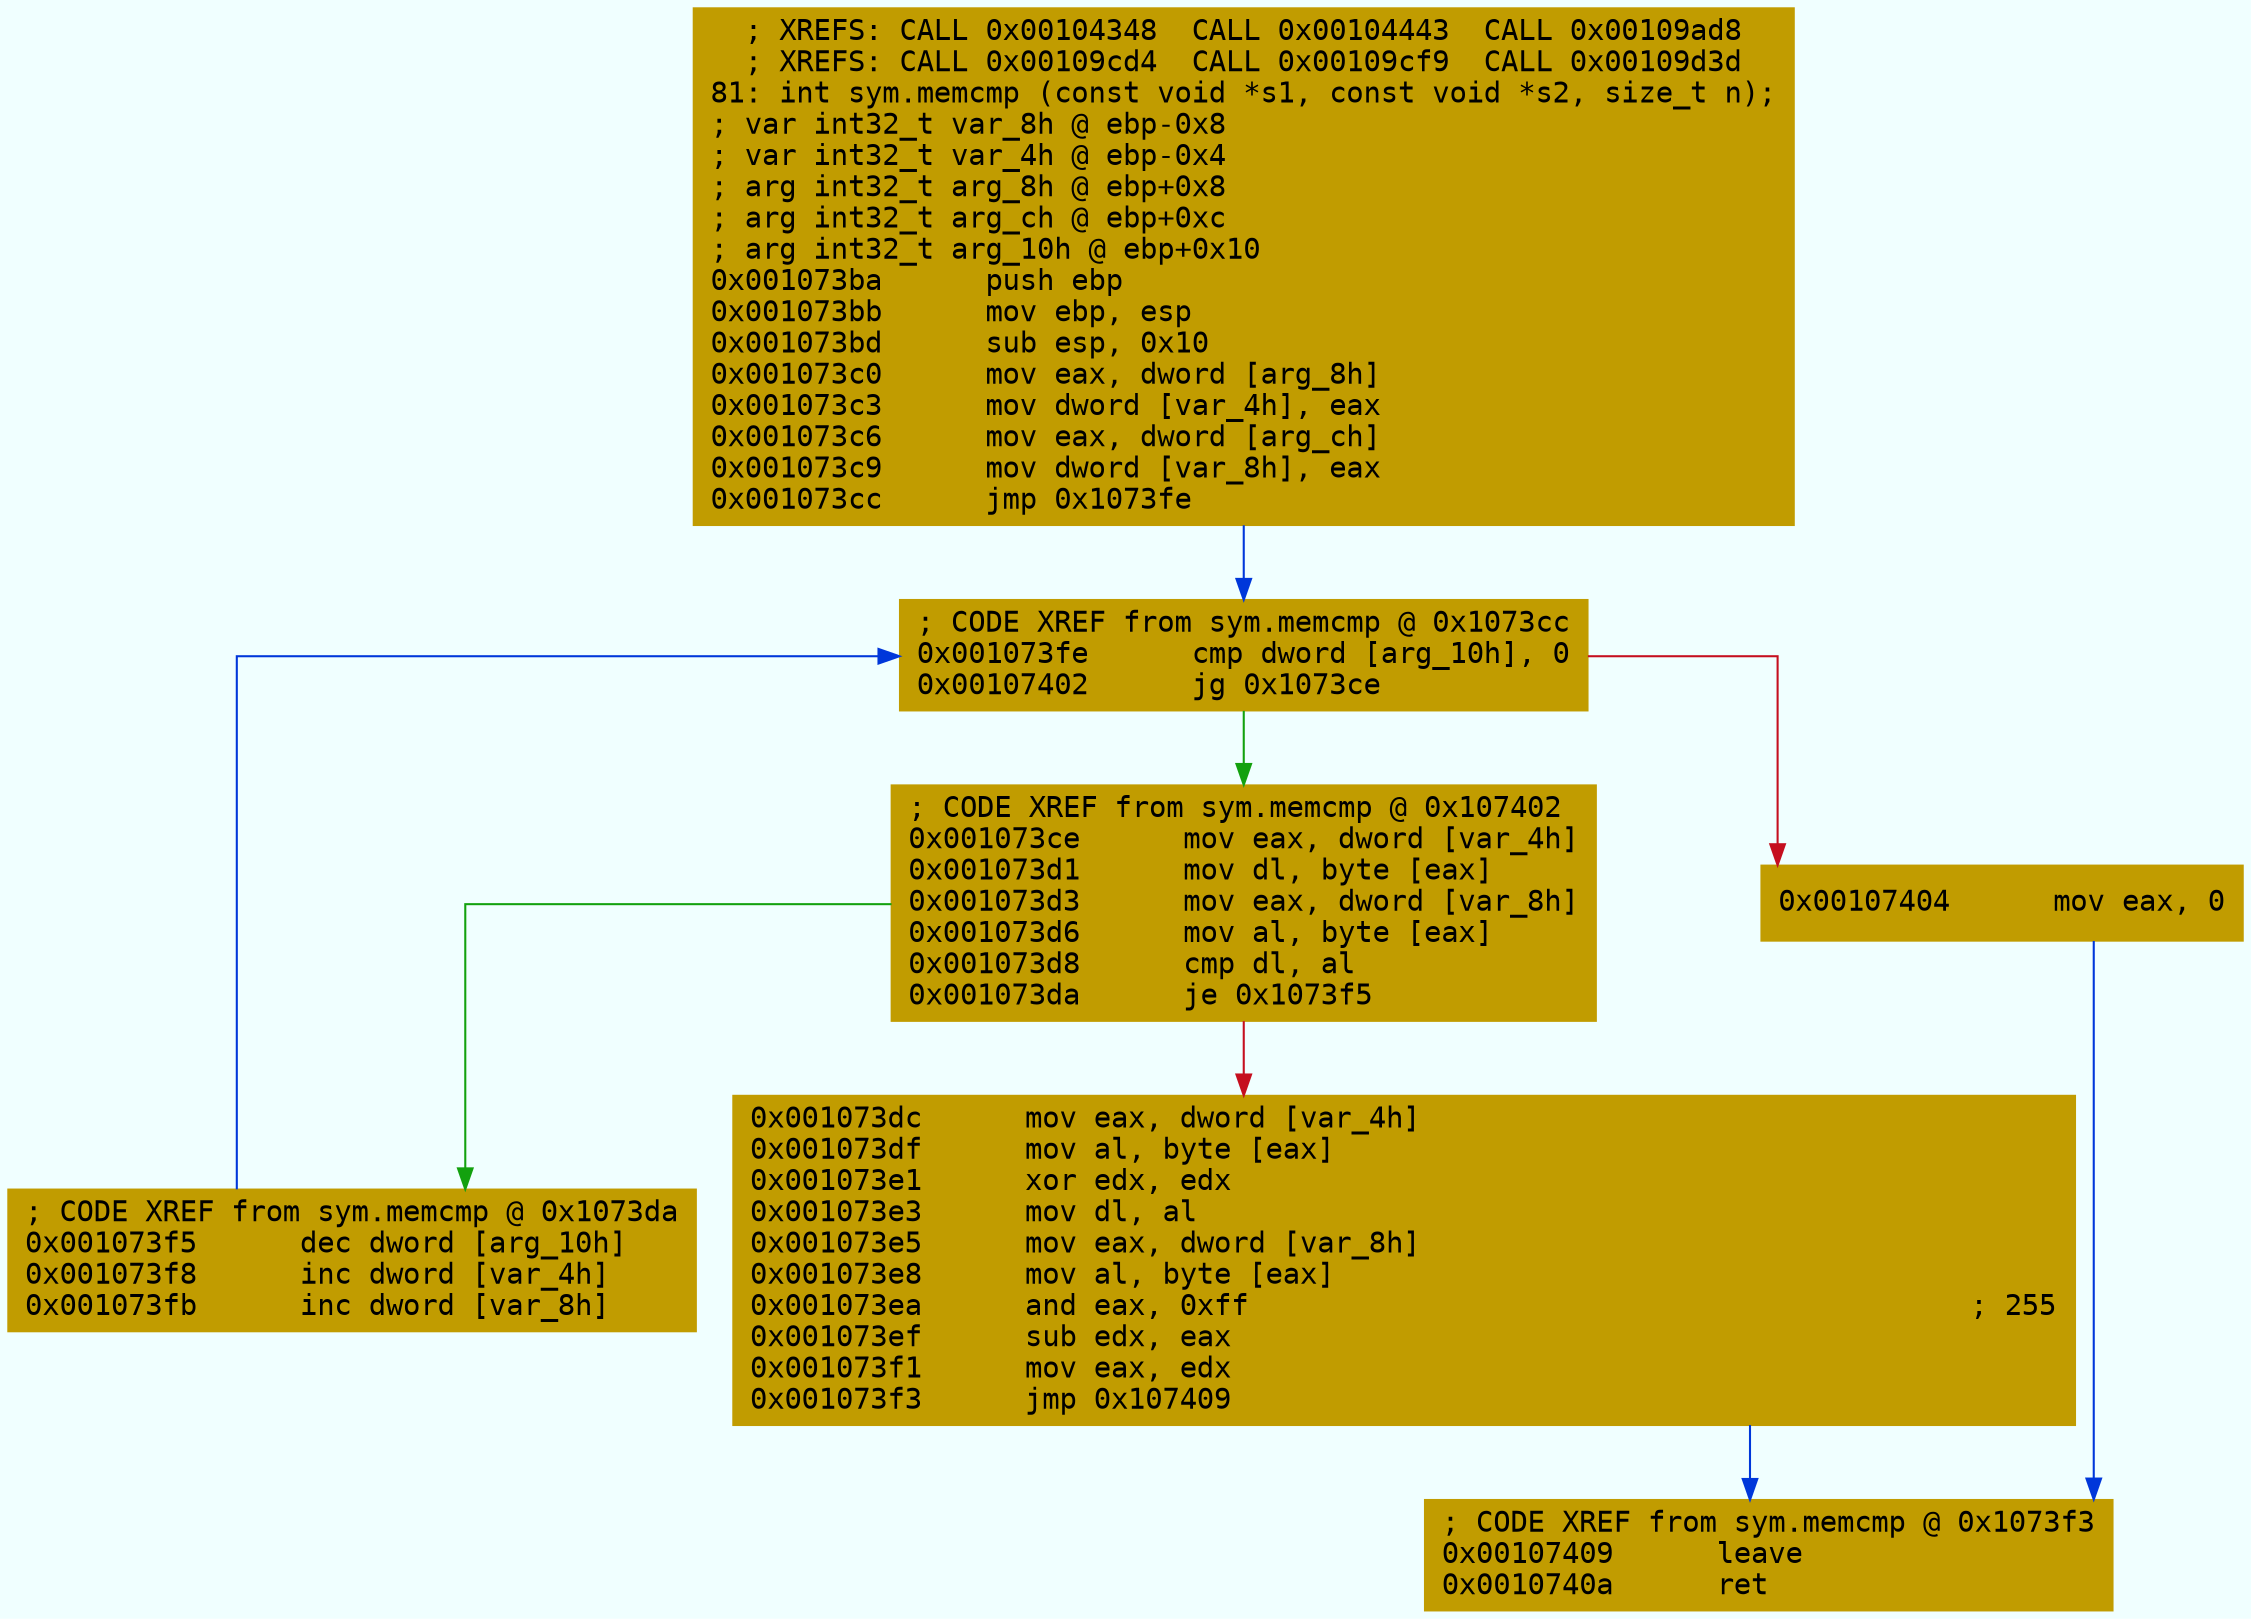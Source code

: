 digraph code {
	graph [bgcolor=azure fontsize=8 fontname="Courier" splines="ortho"];
	node [fillcolor=gray style=filled shape=box];
	edge [arrowhead="normal"];
	"0x001073ba" [URL="sym.memcmp/0x001073ba", fillcolor="#c19c00",color="#c19c00", fontname="Courier",label="  ; XREFS: CALL 0x00104348  CALL 0x00104443  CALL 0x00109ad8  \l  ; XREFS: CALL 0x00109cd4  CALL 0x00109cf9  CALL 0x00109d3d  \l81: int sym.memcmp (const void *s1, const void *s2, size_t n);\l; var int32_t var_8h @ ebp-0x8\l; var int32_t var_4h @ ebp-0x4\l; arg int32_t arg_8h @ ebp+0x8\l; arg int32_t arg_ch @ ebp+0xc\l; arg int32_t arg_10h @ ebp+0x10\l0x001073ba      push ebp\l0x001073bb      mov ebp, esp\l0x001073bd      sub esp, 0x10\l0x001073c0      mov eax, dword [arg_8h]\l0x001073c3      mov dword [var_4h], eax\l0x001073c6      mov eax, dword [arg_ch]\l0x001073c9      mov dword [var_8h], eax\l0x001073cc      jmp 0x1073fe\l"]
	"0x001073ce" [URL="sym.memcmp/0x001073ce", fillcolor="#c19c00",color="#c19c00", fontname="Courier",label="; CODE XREF from sym.memcmp @ 0x107402\l0x001073ce      mov eax, dword [var_4h]\l0x001073d1      mov dl, byte [eax]\l0x001073d3      mov eax, dword [var_8h]\l0x001073d6      mov al, byte [eax]\l0x001073d8      cmp dl, al\l0x001073da      je 0x1073f5\l"]
	"0x001073dc" [URL="sym.memcmp/0x001073dc", fillcolor="#c19c00",color="#c19c00", fontname="Courier",label="0x001073dc      mov eax, dword [var_4h]\l0x001073df      mov al, byte [eax]\l0x001073e1      xor edx, edx\l0x001073e3      mov dl, al\l0x001073e5      mov eax, dword [var_8h]\l0x001073e8      mov al, byte [eax]\l0x001073ea      and eax, 0xff                                          ; 255\l0x001073ef      sub edx, eax\l0x001073f1      mov eax, edx\l0x001073f3      jmp 0x107409\l"]
	"0x001073f5" [URL="sym.memcmp/0x001073f5", fillcolor="#c19c00",color="#c19c00", fontname="Courier",label="; CODE XREF from sym.memcmp @ 0x1073da\l0x001073f5      dec dword [arg_10h]\l0x001073f8      inc dword [var_4h]\l0x001073fb      inc dword [var_8h]\l"]
	"0x001073fe" [URL="sym.memcmp/0x001073fe", fillcolor="#c19c00",color="#c19c00", fontname="Courier",label="; CODE XREF from sym.memcmp @ 0x1073cc\l0x001073fe      cmp dword [arg_10h], 0\l0x00107402      jg 0x1073ce\l"]
	"0x00107404" [URL="sym.memcmp/0x00107404", fillcolor="#c19c00",color="#c19c00", fontname="Courier",label="0x00107404      mov eax, 0\l"]
	"0x00107409" [URL="sym.memcmp/0x00107409", fillcolor="#c19c00",color="#c19c00", fontname="Courier",label="; CODE XREF from sym.memcmp @ 0x1073f3\l0x00107409      leave\l0x0010740a      ret\l"]
        "0x001073ba" -> "0x001073fe" [color="#0037da"];
        "0x001073ce" -> "0x001073f5" [color="#13a10e"];
        "0x001073ce" -> "0x001073dc" [color="#c50f1f"];
        "0x001073dc" -> "0x00107409" [color="#0037da"];
        "0x001073f5" -> "0x001073fe" [color="#0037da"];
        "0x001073fe" -> "0x001073ce" [color="#13a10e"];
        "0x001073fe" -> "0x00107404" [color="#c50f1f"];
        "0x00107404" -> "0x00107409" [color="#0037da"];
}

